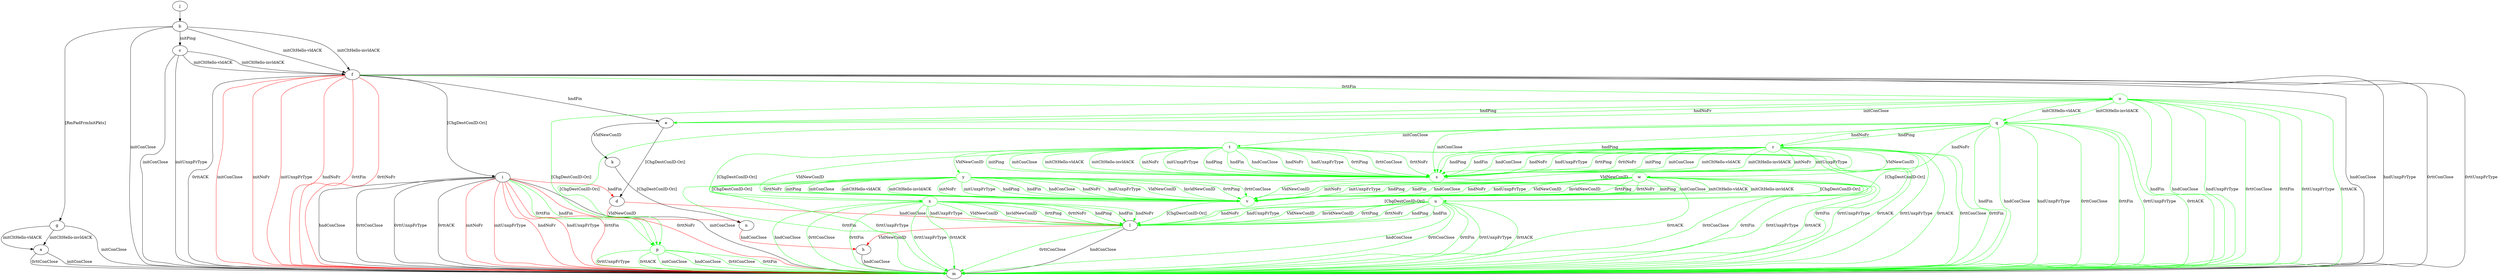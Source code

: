 digraph "" {
	a -> m	[key=0,
		label="initConClose "];
	a -> m	[key=1,
		label="0rttConClose "];
	b -> c	[key=0,
		label="initPing "];
	b -> f	[key=0,
		label="initCltHello-vldACK "];
	b -> f	[key=1,
		label="initCltHello-invldACK "];
	b -> g	[key=0,
		label="[RmPadFrmInitPkts] "];
	b -> m	[key=0,
		label="initConClose "];
	c -> f	[key=0,
		label="initCltHello-vldACK "];
	c -> f	[key=1,
		label="initCltHello-invldACK "];
	c -> m	[key=0,
		label="initConClose "];
	c -> m	[key=1,
		label="initUnxpFrType "];
	d -> l	[key=0,
		color=red,
		label="hndConClose "];
	d -> n	[key=0,
		color=red,
		label="VldNewConID "];
	e -> d	[key=0,
		label="[ChgDestConID-Ori] "];
	e -> k	[key=0,
		label="VldNewConID "];
	f -> e	[key=0,
		label="hndFin "];
	f -> i	[key=0,
		label="[ChgDestConID-Ori] "];
	f -> m	[key=0,
		label="hndConClose "];
	f -> m	[key=1,
		label="hndUnxpFrType "];
	f -> m	[key=2,
		label="0rttConClose "];
	f -> m	[key=3,
		label="0rttUnxpFrType "];
	f -> m	[key=4,
		label="0rttACK "];
	f -> m	[key=5,
		color=red,
		label="initConClose "];
	f -> m	[key=6,
		color=red,
		label="initNoFr "];
	f -> m	[key=7,
		color=red,
		label="initUnxpFrType "];
	f -> m	[key=8,
		color=red,
		label="hndNoFr "];
	f -> m	[key=9,
		color=red,
		label="0rttFin "];
	f -> m	[key=10,
		color=red,
		label="0rttNoFr "];
	o	[color=green];
	f -> o	[key=0,
		color=green,
		label="0rttFin "];
	g -> a	[key=0,
		label="initCltHello-vldACK "];
	g -> a	[key=1,
		label="initCltHello-invldACK "];
	g -> m	[key=0,
		label="initConClose "];
	h -> m	[key=0,
		label="hndConClose "];
	i -> d	[key=0,
		color=red,
		label="hndFin "];
	i -> m	[key=0,
		label="initConClose "];
	i -> m	[key=1,
		label="hndConClose "];
	i -> m	[key=2,
		label="0rttConClose "];
	i -> m	[key=3,
		label="0rttUnxpFrType "];
	i -> m	[key=4,
		label="0rttACK "];
	i -> m	[key=5,
		color=red,
		label="initNoFr "];
	i -> m	[key=6,
		color=red,
		label="initUnxpFrType "];
	i -> m	[key=7,
		color=red,
		label="hndNoFr "];
	i -> m	[key=8,
		color=red,
		label="hndUnxpFrType "];
	i -> m	[key=9,
		color=red,
		label="0rttFin "];
	i -> m	[key=10,
		color=red,
		label="0rttNoFr "];
	p	[color=green];
	i -> p	[key=0,
		color=green,
		label="hndFin "];
	i -> p	[key=1,
		color=green,
		label="0rttFin "];
	j -> b	[key=0];
	k -> n	[key=0,
		label="[ChgDestConID-Ori] "];
	l -> h	[key=0,
		color=red,
		label="VldNewConID "];
	l -> m	[key=0,
		label="hndConClose "];
	l -> m	[key=1,
		color=green,
		label="0rttConClose "];
	n -> h	[key=0,
		color=red,
		label="hndConClose "];
	o -> e	[key=0,
		color=green,
		label="initConClose "];
	o -> e	[key=1,
		color=green,
		label="hndPing "];
	o -> e	[key=2,
		color=green,
		label="hndNoFr "];
	o -> m	[key=0,
		color=green,
		label="hndFin "];
	o -> m	[key=1,
		color=green,
		label="hndConClose "];
	o -> m	[key=2,
		color=green,
		label="hndUnxpFrType "];
	o -> m	[key=3,
		color=green,
		label="0rttConClose "];
	o -> m	[key=4,
		color=green,
		label="0rttFin "];
	o -> m	[key=5,
		color=green,
		label="0rttUnxpFrType "];
	o -> m	[key=6,
		color=green,
		label="0rttACK "];
	o -> p	[key=0,
		color=green,
		label="[ChgDestConID-Ori] "];
	q	[color=green];
	o -> q	[key=0,
		color=green,
		label="initCltHello-vldACK "];
	o -> q	[key=1,
		color=green,
		label="initCltHello-invldACK "];
	p -> m	[key=0,
		color=green,
		label="initConClose "];
	p -> m	[key=1,
		color=green,
		label="hndConClose "];
	p -> m	[key=2,
		color=green,
		label="0rttConClose "];
	p -> m	[key=3,
		color=green,
		label="0rttFin "];
	p -> m	[key=4,
		color=green,
		label="0rttUnxpFrType "];
	p -> m	[key=5,
		color=green,
		label="0rttACK "];
	q -> m	[key=0,
		color=green,
		label="hndFin "];
	q -> m	[key=1,
		color=green,
		label="hndConClose "];
	q -> m	[key=2,
		color=green,
		label="hndUnxpFrType "];
	q -> m	[key=3,
		color=green,
		label="0rttConClose "];
	q -> m	[key=4,
		color=green,
		label="0rttFin "];
	q -> m	[key=5,
		color=green,
		label="0rttUnxpFrType "];
	q -> m	[key=6,
		color=green,
		label="0rttACK "];
	q -> p	[key=0,
		color=green,
		label="[ChgDestConID-Ori] "];
	r	[color=green];
	q -> r	[key=0,
		color=green,
		label="hndPing "];
	q -> r	[key=1,
		color=green,
		label="hndNoFr "];
	s	[color=green];
	q -> s	[key=0,
		color=green,
		label="initConClose "];
	q -> s	[key=1,
		color=green,
		label="hndPing "];
	q -> s	[key=2,
		color=green,
		label="hndNoFr "];
	t	[color=green];
	q -> t	[key=0,
		color=green,
		label="initConClose "];
	r -> m	[key=0,
		color=green,
		label="0rttConClose "];
	r -> m	[key=1,
		color=green,
		label="0rttFin "];
	r -> m	[key=2,
		color=green,
		label="0rttUnxpFrType "];
	r -> m	[key=3,
		color=green,
		label="0rttACK "];
	r -> s	[key=0,
		color=green,
		label="initPing "];
	r -> s	[key=1,
		color=green,
		label="initConClose "];
	r -> s	[key=2,
		color=green,
		label="initCltHello-vldACK "];
	r -> s	[key=3,
		color=green,
		label="initCltHello-invldACK "];
	r -> s	[key=4,
		color=green,
		label="initNoFr "];
	r -> s	[key=5,
		color=green,
		label="initUnxpFrType "];
	r -> s	[key=6,
		color=green,
		label="hndPing "];
	r -> s	[key=7,
		color=green,
		label="hndFin "];
	r -> s	[key=8,
		color=green,
		label="hndConClose "];
	r -> s	[key=9,
		color=green,
		label="hndNoFr "];
	r -> s	[key=10,
		color=green,
		label="hndUnxpFrType "];
	r -> s	[key=11,
		color=green,
		label="0rttPing "];
	r -> s	[key=12,
		color=green,
		label="0rttNoFr "];
	u	[color=green];
	r -> u	[key=0,
		color=green,
		label="[ChgDestConID-Ori] "];
	v	[color=green];
	r -> v	[key=0,
		color=green,
		label="VldNewConID "];
	w	[color=green];
	r -> w	[key=0,
		color=green,
		label="VldNewConID "];
	s -> l	[key=0,
		color=green,
		label="[ChgDestConID-Ori] "];
	s -> v	[key=0,
		color=green,
		label="VldNewConID "];
	t -> m	[key=0,
		color=green,
		label="0rttFin "];
	t -> m	[key=1,
		color=green,
		label="0rttUnxpFrType "];
	t -> m	[key=2,
		color=green,
		label="0rttACK "];
	t -> s	[key=0,
		color=green,
		label="initPing "];
	t -> s	[key=1,
		color=green,
		label="initConClose "];
	t -> s	[key=2,
		color=green,
		label="initCltHello-vldACK "];
	t -> s	[key=3,
		color=green,
		label="initCltHello-invldACK "];
	t -> s	[key=4,
		color=green,
		label="initNoFr "];
	t -> s	[key=5,
		color=green,
		label="initUnxpFrType "];
	t -> s	[key=6,
		color=green,
		label="hndPing "];
	t -> s	[key=7,
		color=green,
		label="hndFin "];
	t -> s	[key=8,
		color=green,
		label="hndConClose "];
	t -> s	[key=9,
		color=green,
		label="hndNoFr "];
	t -> s	[key=10,
		color=green,
		label="hndUnxpFrType "];
	t -> s	[key=11,
		color=green,
		label="0rttPing "];
	t -> s	[key=12,
		color=green,
		label="0rttConClose "];
	t -> s	[key=13,
		color=green,
		label="0rttNoFr "];
	t -> v	[key=0,
		color=green,
		label="VldNewConID "];
	x	[color=green];
	t -> x	[key=0,
		color=green,
		label="[ChgDestConID-Ori] "];
	y	[color=green];
	t -> y	[key=0,
		color=green,
		label="VldNewConID "];
	u -> l	[key=0,
		color=green,
		label="hndPing "];
	u -> l	[key=1,
		color=green,
		label="hndFin "];
	u -> l	[key=2,
		color=green,
		label="hndNoFr "];
	u -> l	[key=3,
		color=green,
		label="hndUnxpFrType "];
	u -> l	[key=4,
		color=green,
		label="VldNewConID "];
	u -> l	[key=5,
		color=green,
		label="InvldNewConID "];
	u -> l	[key=6,
		color=green,
		label="0rttPing "];
	u -> l	[key=7,
		color=green,
		label="0rttNoFr "];
	u -> m	[key=0,
		color=green,
		label="hndConClose "];
	u -> m	[key=1,
		color=green,
		label="0rttConClose "];
	u -> m	[key=2,
		color=green,
		label="0rttFin "];
	u -> m	[key=3,
		color=green,
		label="0rttUnxpFrType "];
	u -> m	[key=4,
		color=green,
		label="0rttACK "];
	v -> l	[key=0,
		color=green,
		label="[ChgDestConID-Ori] "];
	w -> m	[key=0,
		color=green,
		label="0rttConClose "];
	w -> m	[key=1,
		color=green,
		label="0rttFin "];
	w -> m	[key=2,
		color=green,
		label="0rttUnxpFrType "];
	w -> m	[key=3,
		color=green,
		label="0rttACK "];
	w -> u	[key=0,
		color=green,
		label="[ChgDestConID-Ori] "];
	w -> v	[key=0,
		color=green,
		label="initPing "];
	w -> v	[key=1,
		color=green,
		label="initConClose "];
	w -> v	[key=2,
		color=green,
		label="initCltHello-vldACK "];
	w -> v	[key=3,
		color=green,
		label="initCltHello-invldACK "];
	w -> v	[key=4,
		color=green,
		label="initNoFr "];
	w -> v	[key=5,
		color=green,
		label="initUnxpFrType "];
	w -> v	[key=6,
		color=green,
		label="hndPing "];
	w -> v	[key=7,
		color=green,
		label="hndFin "];
	w -> v	[key=8,
		color=green,
		label="hndConClose "];
	w -> v	[key=9,
		color=green,
		label="hndNoFr "];
	w -> v	[key=10,
		color=green,
		label="hndUnxpFrType "];
	w -> v	[key=11,
		color=green,
		label="VldNewConID "];
	w -> v	[key=12,
		color=green,
		label="InvldNewConID "];
	w -> v	[key=13,
		color=green,
		label="0rttPing "];
	w -> v	[key=14,
		color=green,
		label="0rttNoFr "];
	x -> l	[key=0,
		color=green,
		label="hndPing "];
	x -> l	[key=1,
		color=green,
		label="hndFin "];
	x -> l	[key=2,
		color=green,
		label="hndNoFr "];
	x -> l	[key=3,
		color=green,
		label="hndUnxpFrType "];
	x -> l	[key=4,
		color=green,
		label="VldNewConID "];
	x -> l	[key=5,
		color=green,
		label="InvldNewConID "];
	x -> l	[key=6,
		color=green,
		label="0rttPing "];
	x -> l	[key=7,
		color=green,
		label="0rttNoFr "];
	x -> m	[key=0,
		color=green,
		label="hndConClose "];
	x -> m	[key=1,
		color=green,
		label="0rttConClose "];
	x -> m	[key=2,
		color=green,
		label="0rttFin "];
	x -> m	[key=3,
		color=green,
		label="0rttUnxpFrType "];
	x -> m	[key=4,
		color=green,
		label="0rttACK "];
	y -> m	[key=0,
		color=green,
		label="0rttFin "];
	y -> m	[key=1,
		color=green,
		label="0rttUnxpFrType "];
	y -> m	[key=2,
		color=green,
		label="0rttACK "];
	y -> v	[key=0,
		color=green,
		label="initPing "];
	y -> v	[key=1,
		color=green,
		label="initConClose "];
	y -> v	[key=2,
		color=green,
		label="initCltHello-vldACK "];
	y -> v	[key=3,
		color=green,
		label="initCltHello-invldACK "];
	y -> v	[key=4,
		color=green,
		label="initNoFr "];
	y -> v	[key=5,
		color=green,
		label="initUnxpFrType "];
	y -> v	[key=6,
		color=green,
		label="hndPing "];
	y -> v	[key=7,
		color=green,
		label="hndFin "];
	y -> v	[key=8,
		color=green,
		label="hndConClose "];
	y -> v	[key=9,
		color=green,
		label="hndNoFr "];
	y -> v	[key=10,
		color=green,
		label="hndUnxpFrType "];
	y -> v	[key=11,
		color=green,
		label="VldNewConID "];
	y -> v	[key=12,
		color=green,
		label="InvldNewConID "];
	y -> v	[key=13,
		color=green,
		label="0rttPing "];
	y -> v	[key=14,
		color=green,
		label="0rttConClose "];
	y -> v	[key=15,
		color=green,
		label="0rttNoFr "];
	y -> x	[key=0,
		color=green,
		label="[ChgDestConID-Ori] "];
}
